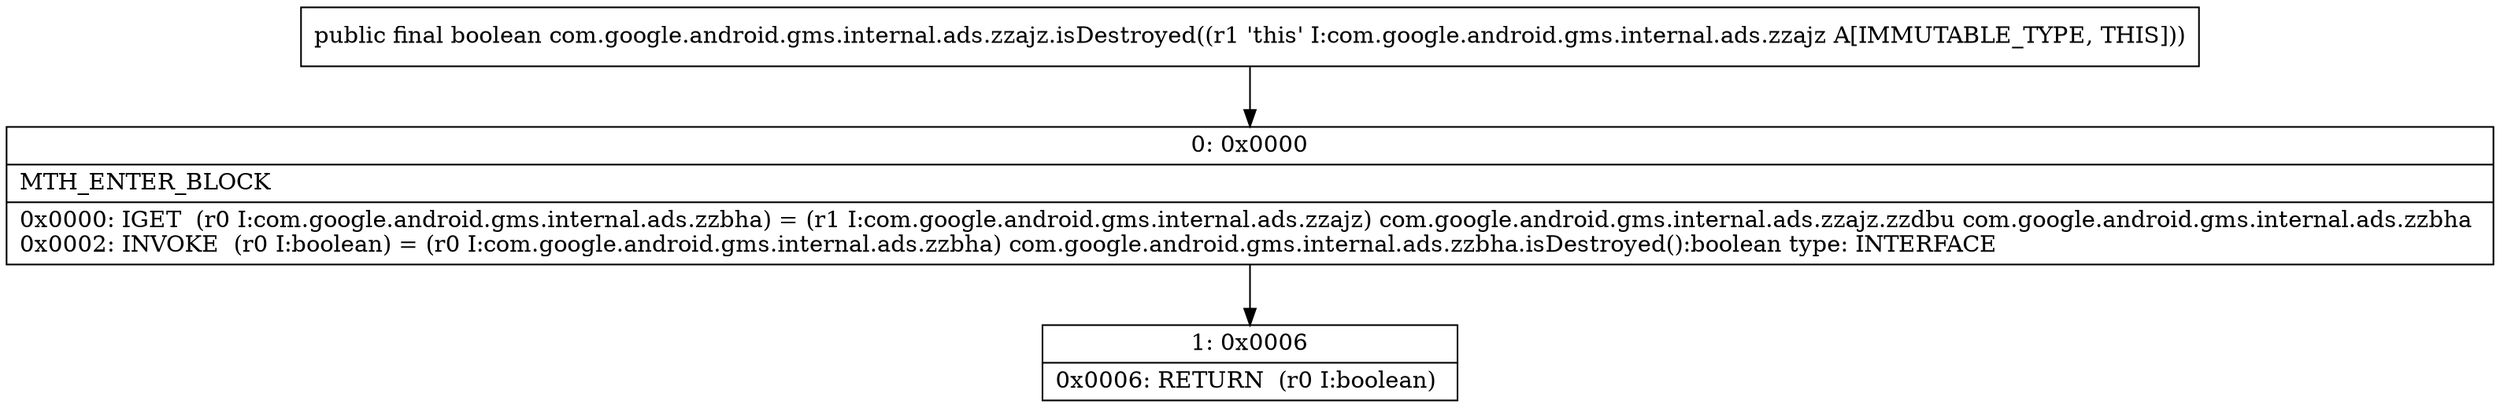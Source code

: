 digraph "CFG forcom.google.android.gms.internal.ads.zzajz.isDestroyed()Z" {
Node_0 [shape=record,label="{0\:\ 0x0000|MTH_ENTER_BLOCK\l|0x0000: IGET  (r0 I:com.google.android.gms.internal.ads.zzbha) = (r1 I:com.google.android.gms.internal.ads.zzajz) com.google.android.gms.internal.ads.zzajz.zzdbu com.google.android.gms.internal.ads.zzbha \l0x0002: INVOKE  (r0 I:boolean) = (r0 I:com.google.android.gms.internal.ads.zzbha) com.google.android.gms.internal.ads.zzbha.isDestroyed():boolean type: INTERFACE \l}"];
Node_1 [shape=record,label="{1\:\ 0x0006|0x0006: RETURN  (r0 I:boolean) \l}"];
MethodNode[shape=record,label="{public final boolean com.google.android.gms.internal.ads.zzajz.isDestroyed((r1 'this' I:com.google.android.gms.internal.ads.zzajz A[IMMUTABLE_TYPE, THIS])) }"];
MethodNode -> Node_0;
Node_0 -> Node_1;
}

